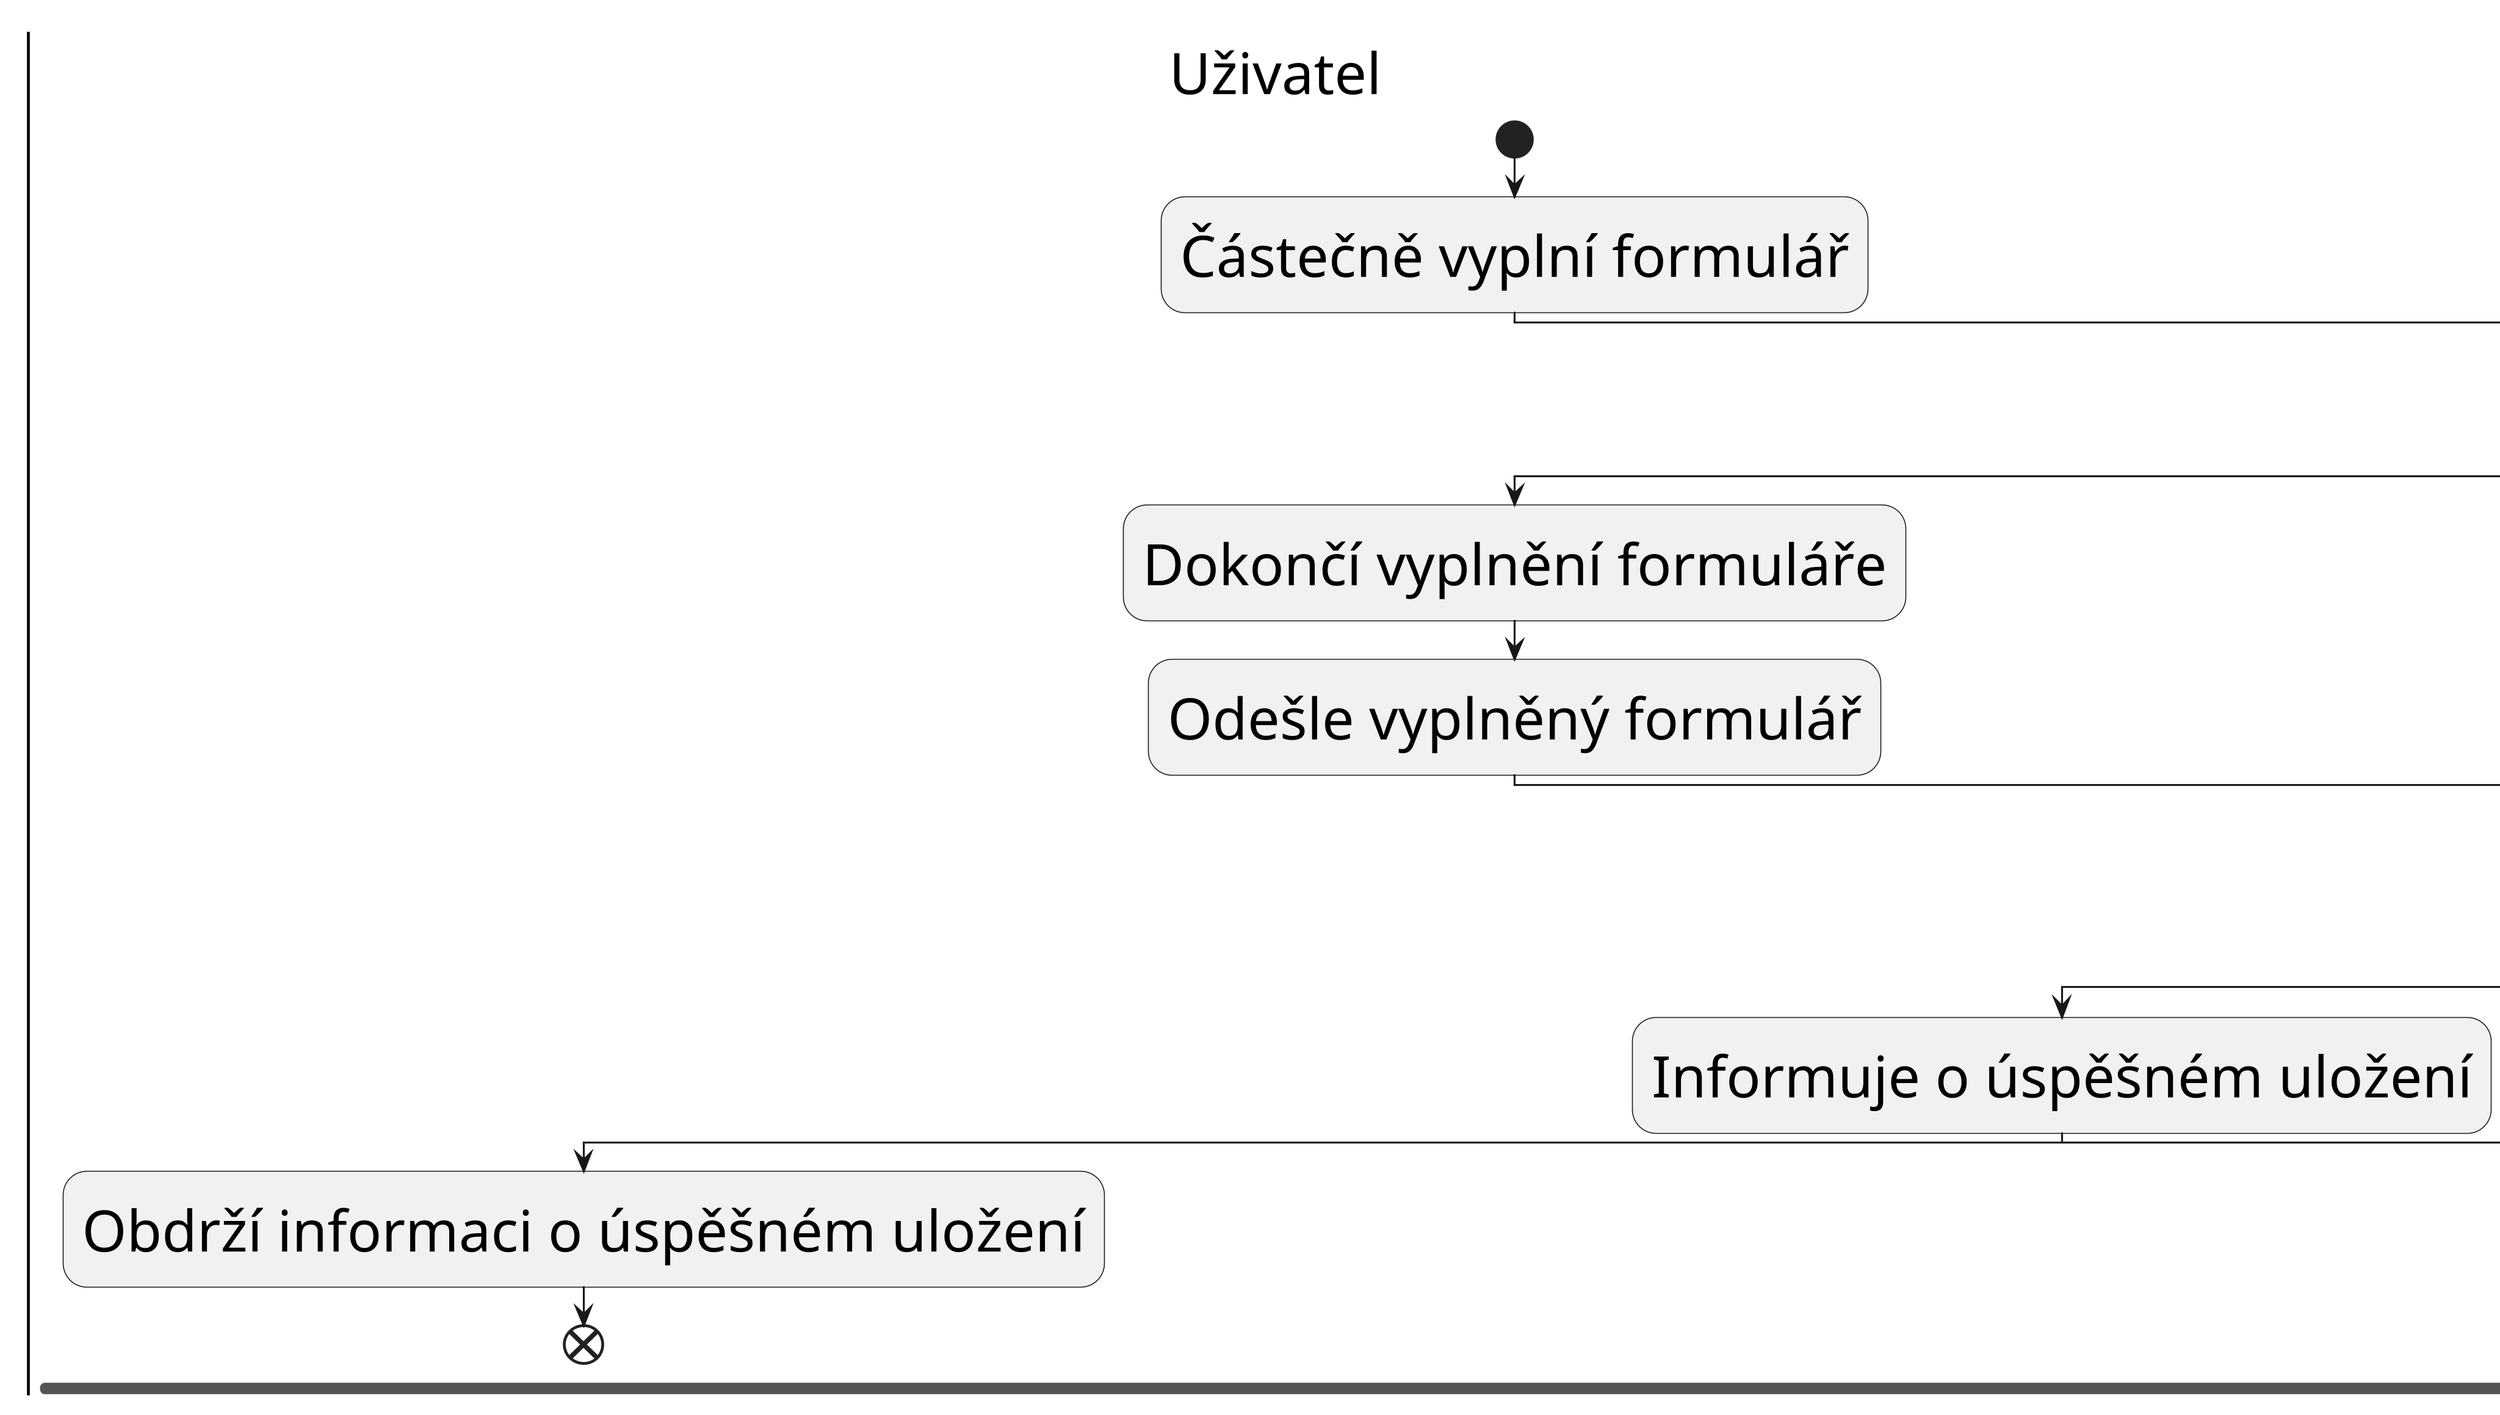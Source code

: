 @startuml
skinparam dpi 300
skinparam defaultFontSize 30

|Uživatel|
|Správa formuláře|
|Správa nedokončených vyplnění|

|Uživatel|
start

:Částečně vyplní formulář;
|Správa formuláře|
:Uloží částečně vyplněný formulář;
|Uživatel|
:Dokončí vyplnění formuláře;
:Odešle vyplněný formulář;
|Správa formuláře|
:Uloží vyplněný formulář;
fork
    :Informuje o úspěšném uložení;
    |Uživatel|
    :Obdrží informaci o úspěšném uložení;
    end
fork again
    :Informuje o úspěšném uložení;
    |Správa nedokončených vyplnění|
    :Smaže částečne vyplněný formulář pro daný formulář vlastněný uživatelem;
    end

@enduml